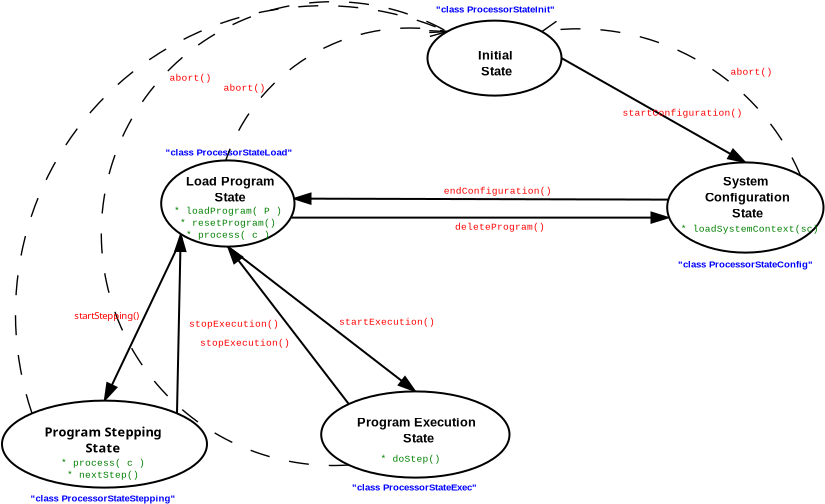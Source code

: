 <?xml version="1.0" encoding="UTF-8"?>
<dia:diagram xmlns:dia="http://www.lysator.liu.se/~alla/dia/">
  <dia:layer name="Background" visible="true">
    <dia:object type="Standard - Line" version="0" id="O0">
      <dia:attribute name="obj_pos">
        <dia:point val="27.4,4.025"/>
      </dia:attribute>
      <dia:attribute name="obj_bb">
        <dia:rectangle val="27.332,3.957;36.883,9.7"/>
      </dia:attribute>
      <dia:attribute name="conn_endpoints">
        <dia:point val="27.4,4.025"/>
        <dia:point val="36.593,9.24"/>
      </dia:attribute>
      <dia:attribute name="numcp">
        <dia:int val="1"/>
      </dia:attribute>
      <dia:attribute name="end_arrow">
        <dia:enum val="3"/>
      </dia:attribute>
      <dia:attribute name="end_arrow_length">
        <dia:real val="0.8"/>
      </dia:attribute>
      <dia:attribute name="end_arrow_width">
        <dia:real val="0.5"/>
      </dia:attribute>
      <dia:connections>
        <dia:connection handle="0" to="O1" connection="4"/>
        <dia:connection handle="1" to="O37" connection="1"/>
      </dia:connections>
    </dia:object>
    <dia:object type="Standard - Ellipse" version="0" id="O1">
      <dia:attribute name="obj_pos">
        <dia:point val="20.7,2.15"/>
      </dia:attribute>
      <dia:attribute name="obj_bb">
        <dia:rectangle val="20.65,2.1;27.45,5.95"/>
      </dia:attribute>
      <dia:attribute name="elem_corner">
        <dia:point val="20.7,2.15"/>
      </dia:attribute>
      <dia:attribute name="elem_width">
        <dia:real val="6.7"/>
      </dia:attribute>
      <dia:attribute name="elem_height">
        <dia:real val="3.75"/>
      </dia:attribute>
    </dia:object>
    <dia:object type="Standard - Text" version="0" id="O2">
      <dia:attribute name="obj_pos">
        <dia:point val="24.151,4.1"/>
      </dia:attribute>
      <dia:attribute name="obj_bb">
        <dia:rectangle val="23.326,3.5;24.976,5.3"/>
      </dia:attribute>
      <dia:attribute name="text">
        <dia:composite type="text">
          <dia:attribute name="string">
            <dia:string>#Initial 
State#</dia:string>
          </dia:attribute>
          <dia:attribute name="font">
            <dia:font family="arial" style="80" name="Helvetica-Bold"/>
          </dia:attribute>
          <dia:attribute name="height">
            <dia:real val="0.8"/>
          </dia:attribute>
          <dia:attribute name="pos">
            <dia:point val="24.151,4.1"/>
          </dia:attribute>
          <dia:attribute name="color">
            <dia:color val="#000000"/>
          </dia:attribute>
          <dia:attribute name="alignment">
            <dia:enum val="1"/>
          </dia:attribute>
        </dia:composite>
      </dia:attribute>
    </dia:object>
    <dia:object type="Standard - Line" version="0" id="O3">
      <dia:attribute name="obj_pos">
        <dia:point val="32.8,11.1"/>
      </dia:attribute>
      <dia:attribute name="obj_bb">
        <dia:rectangle val="13.949,10.55;32.85,11.55"/>
      </dia:attribute>
      <dia:attribute name="conn_endpoints">
        <dia:point val="32.8,11.1"/>
        <dia:point val="14,11.05"/>
      </dia:attribute>
      <dia:attribute name="numcp">
        <dia:int val="1"/>
      </dia:attribute>
      <dia:attribute name="end_arrow">
        <dia:enum val="3"/>
      </dia:attribute>
      <dia:attribute name="end_arrow_length">
        <dia:real val="0.8"/>
      </dia:attribute>
      <dia:attribute name="end_arrow_width">
        <dia:real val="0.5"/>
      </dia:attribute>
    </dia:object>
    <dia:object type="Standard - Line" version="0" id="O4">
      <dia:attribute name="obj_pos">
        <dia:point val="10.717,13.45"/>
      </dia:attribute>
      <dia:attribute name="obj_bb">
        <dia:rectangle val="10.647,13.38;20.438,21.116"/>
      </dia:attribute>
      <dia:attribute name="conn_endpoints">
        <dia:point val="10.717,13.45"/>
        <dia:point val="20.093,20.69"/>
      </dia:attribute>
      <dia:attribute name="numcp">
        <dia:int val="1"/>
      </dia:attribute>
      <dia:attribute name="end_arrow">
        <dia:enum val="3"/>
      </dia:attribute>
      <dia:attribute name="end_arrow_length">
        <dia:real val="0.8"/>
      </dia:attribute>
      <dia:attribute name="end_arrow_width">
        <dia:real val="0.5"/>
      </dia:attribute>
      <dia:connections>
        <dia:connection handle="0" to="O34" connection="6"/>
        <dia:connection handle="1" to="O26" connection="1"/>
      </dia:connections>
    </dia:object>
    <dia:object type="Standard - Text" version="0" id="O5">
      <dia:attribute name="obj_pos">
        <dia:point val="24.1,1.75"/>
      </dia:attribute>
      <dia:attribute name="obj_bb">
        <dia:rectangle val="21.175,1.25;27.025,2"/>
      </dia:attribute>
      <dia:attribute name="text">
        <dia:composite type="text">
          <dia:attribute name="string">
            <dia:string>#"class ProcessorStateInit"#</dia:string>
          </dia:attribute>
          <dia:attribute name="font">
            <dia:font family="arial" style="80" name="Helvetica-Bold"/>
          </dia:attribute>
          <dia:attribute name="height">
            <dia:real val="0.6"/>
          </dia:attribute>
          <dia:attribute name="pos">
            <dia:point val="24.1,1.75"/>
          </dia:attribute>
          <dia:attribute name="color">
            <dia:color val="#0000ff"/>
          </dia:attribute>
          <dia:attribute name="alignment">
            <dia:enum val="1"/>
          </dia:attribute>
        </dia:composite>
      </dia:attribute>
    </dia:object>
    <dia:object type="Standard - Text" version="0" id="O6">
      <dia:attribute name="obj_pos">
        <dia:point val="10.775,8.9"/>
      </dia:attribute>
      <dia:attribute name="obj_bb">
        <dia:rectangle val="7.65,8.384;13.916,9.182"/>
      </dia:attribute>
      <dia:attribute name="text">
        <dia:composite type="text">
          <dia:attribute name="string">
            <dia:string>#"class ProcessorStateLoad"#</dia:string>
          </dia:attribute>
          <dia:attribute name="font">
            <dia:font family="arial" style="80" name="Helvetica-Bold"/>
          </dia:attribute>
          <dia:attribute name="height">
            <dia:real val="0.6"/>
          </dia:attribute>
          <dia:attribute name="pos">
            <dia:point val="10.775,8.9"/>
          </dia:attribute>
          <dia:attribute name="color">
            <dia:color val="#0000ff"/>
          </dia:attribute>
          <dia:attribute name="alignment">
            <dia:enum val="1"/>
          </dia:attribute>
        </dia:composite>
      </dia:attribute>
    </dia:object>
    <dia:object type="Standard - Arc" version="0" id="O7">
      <dia:attribute name="obj_pos">
        <dia:point val="39.355,9.9"/>
      </dia:attribute>
      <dia:attribute name="obj_bb">
        <dia:rectangle val="25.999,2.525;39.403,9.948"/>
      </dia:attribute>
      <dia:attribute name="conn_endpoints">
        <dia:point val="39.355,9.9"/>
        <dia:point val="26.419,2.699"/>
      </dia:attribute>
      <dia:attribute name="curve_distance">
        <dia:real val="2.536"/>
      </dia:attribute>
      <dia:attribute name="line_width">
        <dia:real val="0.07"/>
      </dia:attribute>
      <dia:attribute name="line_style">
        <dia:enum val="1"/>
      </dia:attribute>
      <dia:attribute name="end_arrow">
        <dia:enum val="6"/>
      </dia:attribute>
      <dia:attribute name="end_arrow_length">
        <dia:real val="0.8"/>
      </dia:attribute>
      <dia:attribute name="end_arrow_width">
        <dia:real val="0.8"/>
      </dia:attribute>
      <dia:connections>
        <dia:connection handle="0" to="O37" connection="2"/>
        <dia:connection handle="1" to="O1" connection="2"/>
      </dia:connections>
    </dia:object>
    <dia:object type="Standard - Arc" version="0" id="O8">
      <dia:attribute name="obj_pos">
        <dia:point val="10.5,9.5"/>
      </dia:attribute>
      <dia:attribute name="obj_bb">
        <dia:rectangle val="10.452,2.486;22.127,9.548"/>
      </dia:attribute>
      <dia:attribute name="conn_endpoints">
        <dia:point val="10.5,9.5"/>
        <dia:point val="21.681,2.699"/>
      </dia:attribute>
      <dia:attribute name="curve_distance">
        <dia:real val="-2.531"/>
      </dia:attribute>
      <dia:attribute name="line_width">
        <dia:real val="0.07"/>
      </dia:attribute>
      <dia:attribute name="line_style">
        <dia:enum val="1"/>
      </dia:attribute>
      <dia:attribute name="end_arrow">
        <dia:enum val="6"/>
      </dia:attribute>
      <dia:attribute name="end_arrow_length">
        <dia:real val="0.8"/>
      </dia:attribute>
      <dia:attribute name="end_arrow_width">
        <dia:real val="0.8"/>
      </dia:attribute>
      <dia:connections>
        <dia:connection handle="1" to="O1" connection="0"/>
      </dia:connections>
    </dia:object>
    <dia:object type="Standard - Arc" version="0" id="O9">
      <dia:attribute name="obj_pos">
        <dia:point val="16.764,24.369"/>
      </dia:attribute>
      <dia:attribute name="obj_bb">
        <dia:rectangle val="4.355,1.169;22.469,24.43"/>
      </dia:attribute>
      <dia:attribute name="conn_endpoints">
        <dia:point val="16.764,24.369"/>
        <dia:point val="21.681,2.699"/>
      </dia:attribute>
      <dia:attribute name="curve_distance">
        <dia:real val="-14.914"/>
      </dia:attribute>
      <dia:attribute name="line_width">
        <dia:real val="0.07"/>
      </dia:attribute>
      <dia:attribute name="line_style">
        <dia:enum val="1"/>
      </dia:attribute>
      <dia:attribute name="end_arrow">
        <dia:enum val="6"/>
      </dia:attribute>
      <dia:attribute name="end_arrow_length">
        <dia:real val="0.8"/>
      </dia:attribute>
      <dia:attribute name="end_arrow_width">
        <dia:real val="0.8"/>
      </dia:attribute>
      <dia:connections>
        <dia:connection handle="0" to="O26" connection="5"/>
        <dia:connection handle="1" to="O1" connection="0"/>
      </dia:connections>
    </dia:object>
    <dia:object type="Standard - Text" version="0" id="O10">
      <dia:attribute name="obj_pos">
        <dia:point val="36.9,4.85"/>
      </dia:attribute>
      <dia:attribute name="obj_bb">
        <dia:rectangle val="36.025,4.4;37.775,5.2"/>
      </dia:attribute>
      <dia:attribute name="text">
        <dia:composite type="text">
          <dia:attribute name="string">
            <dia:string>#abort()#</dia:string>
          </dia:attribute>
          <dia:attribute name="font">
            <dia:font family="courier new" style="0" name="Courier"/>
          </dia:attribute>
          <dia:attribute name="height">
            <dia:real val="0.6"/>
          </dia:attribute>
          <dia:attribute name="pos">
            <dia:point val="36.9,4.85"/>
          </dia:attribute>
          <dia:attribute name="color">
            <dia:color val="#ff0000"/>
          </dia:attribute>
          <dia:attribute name="alignment">
            <dia:enum val="1"/>
          </dia:attribute>
        </dia:composite>
      </dia:attribute>
    </dia:object>
    <dia:object type="Standard - Text" version="0" id="O11">
      <dia:attribute name="obj_pos">
        <dia:point val="8.85,5.15"/>
      </dia:attribute>
      <dia:attribute name="obj_bb">
        <dia:rectangle val="7.975,4.7;9.725,5.5"/>
      </dia:attribute>
      <dia:attribute name="text">
        <dia:composite type="text">
          <dia:attribute name="string">
            <dia:string>#abort()#</dia:string>
          </dia:attribute>
          <dia:attribute name="font">
            <dia:font family="courier new" style="0" name="Courier"/>
          </dia:attribute>
          <dia:attribute name="height">
            <dia:real val="0.6"/>
          </dia:attribute>
          <dia:attribute name="pos">
            <dia:point val="8.85,5.15"/>
          </dia:attribute>
          <dia:attribute name="color">
            <dia:color val="#ff0000"/>
          </dia:attribute>
          <dia:attribute name="alignment">
            <dia:enum val="1"/>
          </dia:attribute>
        </dia:composite>
      </dia:attribute>
    </dia:object>
    <dia:object type="Standard - Text" version="0" id="O12">
      <dia:attribute name="obj_pos">
        <dia:point val="11.551,5.65"/>
      </dia:attribute>
      <dia:attribute name="obj_bb">
        <dia:rectangle val="10.676,5.2;12.426,6"/>
      </dia:attribute>
      <dia:attribute name="text">
        <dia:composite type="text">
          <dia:attribute name="string">
            <dia:string>#abort()#</dia:string>
          </dia:attribute>
          <dia:attribute name="font">
            <dia:font family="courier new" style="0" name="Courier"/>
          </dia:attribute>
          <dia:attribute name="height">
            <dia:real val="0.6"/>
          </dia:attribute>
          <dia:attribute name="pos">
            <dia:point val="11.551,5.65"/>
          </dia:attribute>
          <dia:attribute name="color">
            <dia:color val="#ff0000"/>
          </dia:attribute>
          <dia:attribute name="alignment">
            <dia:enum val="1"/>
          </dia:attribute>
        </dia:composite>
      </dia:attribute>
    </dia:object>
    <dia:object type="Standard - Text" version="0" id="O13">
      <dia:attribute name="obj_pos">
        <dia:point val="33.45,6.9"/>
      </dia:attribute>
      <dia:attribute name="obj_bb">
        <dia:rectangle val="30.95,6.45;35.95,7.25"/>
      </dia:attribute>
      <dia:attribute name="text">
        <dia:composite type="text">
          <dia:attribute name="string">
            <dia:string>#startConfiguration()#</dia:string>
          </dia:attribute>
          <dia:attribute name="font">
            <dia:font family="courier new" style="0" name="Courier"/>
          </dia:attribute>
          <dia:attribute name="height">
            <dia:real val="0.6"/>
          </dia:attribute>
          <dia:attribute name="pos">
            <dia:point val="33.45,6.9"/>
          </dia:attribute>
          <dia:attribute name="color">
            <dia:color val="#ff0000"/>
          </dia:attribute>
          <dia:attribute name="alignment">
            <dia:enum val="1"/>
          </dia:attribute>
        </dia:composite>
      </dia:attribute>
    </dia:object>
    <dia:object type="Standard - Text" version="0" id="O14">
      <dia:attribute name="obj_pos">
        <dia:point val="24.216,10.803"/>
      </dia:attribute>
      <dia:attribute name="obj_bb">
        <dia:rectangle val="21.966,10.353;26.466,11.153"/>
      </dia:attribute>
      <dia:attribute name="text">
        <dia:composite type="text">
          <dia:attribute name="string">
            <dia:string>#endConfiguration()#</dia:string>
          </dia:attribute>
          <dia:attribute name="font">
            <dia:font family="courier new" style="0" name="Courier"/>
          </dia:attribute>
          <dia:attribute name="height">
            <dia:real val="0.6"/>
          </dia:attribute>
          <dia:attribute name="pos">
            <dia:point val="24.216,10.803"/>
          </dia:attribute>
          <dia:attribute name="color">
            <dia:color val="#ff0000"/>
          </dia:attribute>
          <dia:attribute name="alignment">
            <dia:enum val="1"/>
          </dia:attribute>
        </dia:composite>
      </dia:attribute>
    </dia:object>
    <dia:object type="Standard - Text" version="0" id="O15">
      <dia:attribute name="obj_pos">
        <dia:point val="15.675,17.35"/>
      </dia:attribute>
      <dia:attribute name="obj_bb">
        <dia:rectangle val="15.675,16.884;20.191,17.733"/>
      </dia:attribute>
      <dia:attribute name="text">
        <dia:composite type="text">
          <dia:attribute name="string">
            <dia:string>#  startExecution()#</dia:string>
          </dia:attribute>
          <dia:attribute name="font">
            <dia:font family="courier new" style="0" name="Courier"/>
          </dia:attribute>
          <dia:attribute name="height">
            <dia:real val="0.6"/>
          </dia:attribute>
          <dia:attribute name="pos">
            <dia:point val="15.675,17.35"/>
          </dia:attribute>
          <dia:attribute name="color">
            <dia:color val="#ff0000"/>
          </dia:attribute>
          <dia:attribute name="alignment">
            <dia:enum val="0"/>
          </dia:attribute>
        </dia:composite>
      </dia:attribute>
    </dia:object>
    <dia:object type="Standard - Line" version="0" id="O16">
      <dia:attribute name="obj_pos">
        <dia:point val="16.764,21.321"/>
      </dia:attribute>
      <dia:attribute name="obj_bb">
        <dia:rectangle val="10.29,13.106;16.834,21.391"/>
      </dia:attribute>
      <dia:attribute name="conn_endpoints">
        <dia:point val="16.764,21.321"/>
        <dia:point val="10.717,13.45"/>
      </dia:attribute>
      <dia:attribute name="numcp">
        <dia:int val="1"/>
      </dia:attribute>
      <dia:attribute name="end_arrow">
        <dia:enum val="3"/>
      </dia:attribute>
      <dia:attribute name="end_arrow_length">
        <dia:real val="0.8"/>
      </dia:attribute>
      <dia:attribute name="end_arrow_width">
        <dia:real val="0.5"/>
      </dia:attribute>
      <dia:connections>
        <dia:connection handle="0" to="O26" connection="0"/>
        <dia:connection handle="1" to="O34" connection="6"/>
      </dia:connections>
    </dia:object>
    <dia:object type="Standard - Text" version="0" id="O17">
      <dia:attribute name="obj_pos">
        <dia:point val="14.425,18.4"/>
      </dia:attribute>
      <dia:attribute name="obj_bb">
        <dia:rectangle val="10.175,17.934;14.441,18.782"/>
      </dia:attribute>
      <dia:attribute name="text">
        <dia:composite type="text">
          <dia:attribute name="string">
            <dia:string>#stopExecution()  #</dia:string>
          </dia:attribute>
          <dia:attribute name="font">
            <dia:font family="courier new" style="0" name="Courier"/>
          </dia:attribute>
          <dia:attribute name="height">
            <dia:real val="0.6"/>
          </dia:attribute>
          <dia:attribute name="pos">
            <dia:point val="14.425,18.4"/>
          </dia:attribute>
          <dia:attribute name="color">
            <dia:color val="#ff0000"/>
          </dia:attribute>
          <dia:attribute name="alignment">
            <dia:enum val="2"/>
          </dia:attribute>
        </dia:composite>
      </dia:attribute>
    </dia:object>
    <dia:object type="Standard - Line" version="0" id="O18">
      <dia:attribute name="obj_pos">
        <dia:point val="13.9,12"/>
      </dia:attribute>
      <dia:attribute name="obj_bb">
        <dia:rectangle val="13.85,11.5;32.8,12.5"/>
      </dia:attribute>
      <dia:attribute name="conn_endpoints">
        <dia:point val="13.9,12"/>
        <dia:point val="32.75,12"/>
      </dia:attribute>
      <dia:attribute name="numcp">
        <dia:int val="1"/>
      </dia:attribute>
      <dia:attribute name="end_arrow">
        <dia:enum val="3"/>
      </dia:attribute>
      <dia:attribute name="end_arrow_length">
        <dia:real val="0.8"/>
      </dia:attribute>
      <dia:attribute name="end_arrow_width">
        <dia:real val="0.5"/>
      </dia:attribute>
    </dia:object>
    <dia:object type="Standard - Text" version="0" id="O19">
      <dia:attribute name="obj_pos">
        <dia:point val="24.325,12.6"/>
      </dia:attribute>
      <dia:attribute name="obj_bb">
        <dia:rectangle val="22.45,12.134;26.216,12.982"/>
      </dia:attribute>
      <dia:attribute name="text">
        <dia:composite type="text">
          <dia:attribute name="string">
            <dia:string>#deleteProgram()#</dia:string>
          </dia:attribute>
          <dia:attribute name="font">
            <dia:font family="courier new" style="0" name="Courier"/>
          </dia:attribute>
          <dia:attribute name="height">
            <dia:real val="0.6"/>
          </dia:attribute>
          <dia:attribute name="pos">
            <dia:point val="24.325,12.6"/>
          </dia:attribute>
          <dia:attribute name="color">
            <dia:color val="#ff0000"/>
          </dia:attribute>
          <dia:attribute name="alignment">
            <dia:enum val="1"/>
          </dia:attribute>
        </dia:composite>
      </dia:attribute>
    </dia:object>
    <dia:object type="Standard - Text" version="0" id="O20">
      <dia:attribute name="obj_pos">
        <dia:point val="36.596,14.5"/>
      </dia:attribute>
      <dia:attribute name="obj_bb">
        <dia:rectangle val="33.272,13.984;39.938,14.783"/>
      </dia:attribute>
      <dia:attribute name="text">
        <dia:composite type="text">
          <dia:attribute name="string">
            <dia:string>#"class ProcessorStateConfig"#</dia:string>
          </dia:attribute>
          <dia:attribute name="font">
            <dia:font family="arial" style="80" name="Helvetica-Bold"/>
          </dia:attribute>
          <dia:attribute name="height">
            <dia:real val="0.6"/>
          </dia:attribute>
          <dia:attribute name="pos">
            <dia:point val="36.596,14.5"/>
          </dia:attribute>
          <dia:attribute name="color">
            <dia:color val="#0000ff"/>
          </dia:attribute>
          <dia:attribute name="alignment">
            <dia:enum val="1"/>
          </dia:attribute>
        </dia:composite>
      </dia:attribute>
    </dia:object>
    <dia:object type="Standard - Line" version="0" id="O21">
      <dia:attribute name="obj_pos">
        <dia:point val="8.425,13"/>
      </dia:attribute>
      <dia:attribute name="obj_bb">
        <dia:rectangle val="4.077,12.933;8.492,21.41"/>
      </dia:attribute>
      <dia:attribute name="conn_endpoints">
        <dia:point val="8.425,13"/>
        <dia:point val="4.55,21.15"/>
      </dia:attribute>
      <dia:attribute name="numcp">
        <dia:int val="1"/>
      </dia:attribute>
      <dia:attribute name="end_arrow">
        <dia:enum val="3"/>
      </dia:attribute>
      <dia:attribute name="end_arrow_length">
        <dia:real val="0.8"/>
      </dia:attribute>
      <dia:attribute name="end_arrow_width">
        <dia:real val="0.5"/>
      </dia:attribute>
      <dia:connections>
        <dia:connection handle="1" to="O30" connection="1"/>
      </dia:connections>
    </dia:object>
    <dia:object type="Standard - Text" version="0" id="O22">
      <dia:attribute name="obj_pos">
        <dia:point val="6.487,17.075"/>
      </dia:attribute>
      <dia:attribute name="obj_bb">
        <dia:rectangle val="6.465,16.352;6.487,17.42"/>
      </dia:attribute>
      <dia:attribute name="text">
        <dia:composite type="text">
          <dia:attribute name="string">
            <dia:string>##</dia:string>
          </dia:attribute>
          <dia:attribute name="font">
            <dia:font family="sans" style="0" name="Helvetica"/>
          </dia:attribute>
          <dia:attribute name="height">
            <dia:real val="0.8"/>
          </dia:attribute>
          <dia:attribute name="pos">
            <dia:point val="6.487,17.075"/>
          </dia:attribute>
          <dia:attribute name="color">
            <dia:color val="#000000"/>
          </dia:attribute>
          <dia:attribute name="alignment">
            <dia:enum val="0"/>
          </dia:attribute>
        </dia:composite>
      </dia:attribute>
      <dia:connections>
        <dia:connection handle="0" to="O21" connection="0"/>
      </dia:connections>
    </dia:object>
    <dia:object type="Standard - Text" version="0" id="O23">
      <dia:attribute name="obj_pos">
        <dia:point val="6.487,17.075"/>
      </dia:attribute>
      <dia:attribute name="obj_bb">
        <dia:rectangle val="2.388,16.508;6.505,17.31"/>
      </dia:attribute>
      <dia:attribute name="text">
        <dia:composite type="text">
          <dia:attribute name="string">
            <dia:string>#startStepping()  #</dia:string>
          </dia:attribute>
          <dia:attribute name="font">
            <dia:font family="sans" style="0" name="Helvetica"/>
          </dia:attribute>
          <dia:attribute name="height">
            <dia:real val="0.6"/>
          </dia:attribute>
          <dia:attribute name="pos">
            <dia:point val="6.487,17.075"/>
          </dia:attribute>
          <dia:attribute name="color">
            <dia:color val="#ff0000"/>
          </dia:attribute>
          <dia:attribute name="alignment">
            <dia:enum val="2"/>
          </dia:attribute>
        </dia:composite>
      </dia:attribute>
      <dia:connections>
        <dia:connection handle="0" to="O21" connection="0"/>
      </dia:connections>
    </dia:object>
    <dia:object type="Standard - Line" version="0" id="O24">
      <dia:attribute name="obj_pos">
        <dia:point val="8.174,21.787"/>
      </dia:attribute>
      <dia:attribute name="obj_bb">
        <dia:rectangle val="7.86,12.758;8.862,21.838"/>
      </dia:attribute>
      <dia:attribute name="conn_endpoints">
        <dia:point val="8.174,21.787"/>
        <dia:point val="8.361,12.819"/>
      </dia:attribute>
      <dia:attribute name="numcp">
        <dia:int val="1"/>
      </dia:attribute>
      <dia:attribute name="end_arrow">
        <dia:enum val="3"/>
      </dia:attribute>
      <dia:attribute name="end_arrow_length">
        <dia:real val="0.8"/>
      </dia:attribute>
      <dia:attribute name="end_arrow_width">
        <dia:real val="0.5"/>
      </dia:attribute>
      <dia:connections>
        <dia:connection handle="0" to="O30" connection="2"/>
        <dia:connection handle="1" to="O34" connection="5"/>
      </dia:connections>
    </dia:object>
    <dia:object type="Standard - Text" version="0" id="O25">
      <dia:attribute name="obj_pos">
        <dia:point val="8.175,17.45"/>
      </dia:attribute>
      <dia:attribute name="obj_bb">
        <dia:rectangle val="8.175,16.984;12.941,17.832"/>
      </dia:attribute>
      <dia:attribute name="text">
        <dia:composite type="text">
          <dia:attribute name="string">
            <dia:string>#  stopExecution()  #</dia:string>
          </dia:attribute>
          <dia:attribute name="font">
            <dia:font family="courier new" style="0" name="Courier"/>
          </dia:attribute>
          <dia:attribute name="height">
            <dia:real val="0.6"/>
          </dia:attribute>
          <dia:attribute name="pos">
            <dia:point val="8.175,17.45"/>
          </dia:attribute>
          <dia:attribute name="color">
            <dia:color val="#ff0000"/>
          </dia:attribute>
          <dia:attribute name="alignment">
            <dia:enum val="0"/>
          </dia:attribute>
        </dia:composite>
      </dia:attribute>
    </dia:object>
    <dia:group>
      <dia:object type="Standard - Ellipse" version="0" id="O26">
        <dia:attribute name="obj_pos">
          <dia:point val="15.385,20.69"/>
        </dia:attribute>
        <dia:attribute name="obj_bb">
          <dia:rectangle val="15.335,20.64;24.85,25.05"/>
        </dia:attribute>
        <dia:attribute name="elem_corner">
          <dia:point val="15.385,20.69"/>
        </dia:attribute>
        <dia:attribute name="elem_width">
          <dia:real val="9.415"/>
        </dia:attribute>
        <dia:attribute name="elem_height">
          <dia:real val="4.31"/>
        </dia:attribute>
      </dia:object>
      <dia:object type="Standard - Text" version="0" id="O27">
        <dia:attribute name="obj_pos">
          <dia:point val="20.25,22.45"/>
        </dia:attribute>
        <dia:attribute name="obj_bb">
          <dia:rectangle val="17.45,21.85;23.05,23.65"/>
        </dia:attribute>
        <dia:attribute name="text">
          <dia:composite type="text">
            <dia:attribute name="string">
              <dia:string>#Program Execution 
State#</dia:string>
            </dia:attribute>
            <dia:attribute name="font">
              <dia:font family="arial" style="80" name="Helvetica-Bold"/>
            </dia:attribute>
            <dia:attribute name="height">
              <dia:real val="0.8"/>
            </dia:attribute>
            <dia:attribute name="pos">
              <dia:point val="20.25,22.45"/>
            </dia:attribute>
            <dia:attribute name="color">
              <dia:color val="#000000"/>
            </dia:attribute>
            <dia:attribute name="alignment">
              <dia:enum val="1"/>
            </dia:attribute>
          </dia:composite>
        </dia:attribute>
      </dia:object>
      <dia:object type="Standard - Text" version="0" id="O28">
        <dia:attribute name="obj_pos">
          <dia:point val="20.051,25.65"/>
        </dia:attribute>
        <dia:attribute name="obj_bb">
          <dia:rectangle val="16.976,25.15;23.126,25.9"/>
        </dia:attribute>
        <dia:attribute name="text">
          <dia:composite type="text">
            <dia:attribute name="string">
              <dia:string>#"class ProcessorStateExec"#</dia:string>
            </dia:attribute>
            <dia:attribute name="font">
              <dia:font family="arial" style="80" name="Helvetica-Bold"/>
            </dia:attribute>
            <dia:attribute name="height">
              <dia:real val="0.6"/>
            </dia:attribute>
            <dia:attribute name="pos">
              <dia:point val="20.051,25.65"/>
            </dia:attribute>
            <dia:attribute name="color">
              <dia:color val="#0000ff"/>
            </dia:attribute>
            <dia:attribute name="alignment">
              <dia:enum val="1"/>
            </dia:attribute>
          </dia:composite>
        </dia:attribute>
      </dia:object>
      <dia:object type="Standard - Text" version="0" id="O29">
        <dia:attribute name="obj_pos">
          <dia:point val="19.85,24.2"/>
        </dia:attribute>
        <dia:attribute name="obj_bb">
          <dia:rectangle val="18.6,23.75;21.1,24.55"/>
        </dia:attribute>
        <dia:attribute name="text">
          <dia:composite type="text">
            <dia:attribute name="string">
              <dia:string>#* doStep()#</dia:string>
            </dia:attribute>
            <dia:attribute name="font">
              <dia:font family="courier new" style="0" name="Courier"/>
            </dia:attribute>
            <dia:attribute name="height">
              <dia:real val="0.6"/>
            </dia:attribute>
            <dia:attribute name="pos">
              <dia:point val="19.85,24.2"/>
            </dia:attribute>
            <dia:attribute name="color">
              <dia:color val="#007f00"/>
            </dia:attribute>
            <dia:attribute name="alignment">
              <dia:enum val="1"/>
            </dia:attribute>
          </dia:composite>
        </dia:attribute>
      </dia:object>
    </dia:group>
    <dia:group>
      <dia:object type="Standard - Ellipse" version="0" id="O30">
        <dia:attribute name="obj_pos">
          <dia:point val="-0.575,21.15"/>
        </dia:attribute>
        <dia:attribute name="obj_bb">
          <dia:rectangle val="-0.625,21.1;9.725,25.55"/>
        </dia:attribute>
        <dia:attribute name="elem_corner">
          <dia:point val="-0.575,21.15"/>
        </dia:attribute>
        <dia:attribute name="elem_width">
          <dia:real val="10.25"/>
        </dia:attribute>
        <dia:attribute name="elem_height">
          <dia:real val="4.35"/>
        </dia:attribute>
      </dia:object>
      <dia:object type="Standard - Text" version="0" id="O31">
        <dia:attribute name="obj_pos">
          <dia:point val="4.475,22.95"/>
        </dia:attribute>
        <dia:attribute name="obj_bb">
          <dia:rectangle val="1.5,22.25;7.45,24.05"/>
        </dia:attribute>
        <dia:attribute name="text">
          <dia:composite type="text">
            <dia:attribute name="string">
              <dia:string>#Program Stepping
State#</dia:string>
            </dia:attribute>
            <dia:attribute name="font">
              <dia:font family="sans" style="80" name="Helvetica"/>
            </dia:attribute>
            <dia:attribute name="height">
              <dia:real val="0.8"/>
            </dia:attribute>
            <dia:attribute name="pos">
              <dia:point val="4.475,22.95"/>
            </dia:attribute>
            <dia:attribute name="color">
              <dia:color val="#000000"/>
            </dia:attribute>
            <dia:attribute name="alignment">
              <dia:enum val="1"/>
            </dia:attribute>
          </dia:composite>
        </dia:attribute>
      </dia:object>
      <dia:object type="Standard - Text" version="0" id="O32">
        <dia:attribute name="obj_pos">
          <dia:point val="4.475,24.4"/>
        </dia:attribute>
        <dia:attribute name="obj_bb">
          <dia:rectangle val="2.725,23.934;6.241,25.383"/>
        </dia:attribute>
        <dia:attribute name="text">
          <dia:composite type="text">
            <dia:attribute name="string">
              <dia:string>#* process( c )
* nextStep()#</dia:string>
            </dia:attribute>
            <dia:attribute name="font">
              <dia:font family="courier new" style="0" name="Courier"/>
            </dia:attribute>
            <dia:attribute name="height">
              <dia:real val="0.6"/>
            </dia:attribute>
            <dia:attribute name="pos">
              <dia:point val="4.475,24.4"/>
            </dia:attribute>
            <dia:attribute name="color">
              <dia:color val="#007f00"/>
            </dia:attribute>
            <dia:attribute name="alignment">
              <dia:enum val="1"/>
            </dia:attribute>
          </dia:composite>
        </dia:attribute>
      </dia:object>
      <dia:object type="Standard - Text" version="0" id="O33">
        <dia:attribute name="obj_pos">
          <dia:point val="4.475,26.2"/>
        </dia:attribute>
        <dia:attribute name="obj_bb">
          <dia:rectangle val="0.9,25.684;8.066,26.483"/>
        </dia:attribute>
        <dia:attribute name="text">
          <dia:composite type="text">
            <dia:attribute name="string">
              <dia:string>#"class ProcessorStateStepping"#</dia:string>
            </dia:attribute>
            <dia:attribute name="font">
              <dia:font family="arial" style="80" name="Helvetica-Bold"/>
            </dia:attribute>
            <dia:attribute name="height">
              <dia:real val="0.6"/>
            </dia:attribute>
            <dia:attribute name="pos">
              <dia:point val="4.475,26.2"/>
            </dia:attribute>
            <dia:attribute name="color">
              <dia:color val="#0000ff"/>
            </dia:attribute>
            <dia:attribute name="alignment">
              <dia:enum val="1"/>
            </dia:attribute>
          </dia:composite>
        </dia:attribute>
      </dia:object>
    </dia:group>
    <dia:group>
      <dia:object type="Standard - Ellipse" version="0" id="O34">
        <dia:attribute name="obj_pos">
          <dia:point val="7.385,9.14"/>
        </dia:attribute>
        <dia:attribute name="obj_bb">
          <dia:rectangle val="7.335,9.09;14.1,13.5"/>
        </dia:attribute>
        <dia:attribute name="elem_corner">
          <dia:point val="7.385,9.14"/>
        </dia:attribute>
        <dia:attribute name="elem_width">
          <dia:real val="6.665"/>
        </dia:attribute>
        <dia:attribute name="elem_height">
          <dia:real val="4.31"/>
        </dia:attribute>
      </dia:object>
      <dia:object type="Standard - Text" version="0" id="O35">
        <dia:attribute name="obj_pos">
          <dia:point val="10.825,10.4"/>
        </dia:attribute>
        <dia:attribute name="obj_bb">
          <dia:rectangle val="8.8,9.78;12.87,11.64"/>
        </dia:attribute>
        <dia:attribute name="text">
          <dia:composite type="text">
            <dia:attribute name="string">
              <dia:string>#Load Program
State#</dia:string>
            </dia:attribute>
            <dia:attribute name="font">
              <dia:font family="arial" style="80" name="Helvetica-Bold"/>
            </dia:attribute>
            <dia:attribute name="height">
              <dia:real val="0.8"/>
            </dia:attribute>
            <dia:attribute name="pos">
              <dia:point val="10.825,10.4"/>
            </dia:attribute>
            <dia:attribute name="color">
              <dia:color val="#000000"/>
            </dia:attribute>
            <dia:attribute name="alignment">
              <dia:enum val="1"/>
            </dia:attribute>
          </dia:composite>
        </dia:attribute>
      </dia:object>
      <dia:object type="Standard - Text" version="0" id="O36">
        <dia:attribute name="obj_pos">
          <dia:point val="10.725,11.8"/>
        </dia:attribute>
        <dia:attribute name="obj_bb">
          <dia:rectangle val="8.475,11.334;12.991,13.383"/>
        </dia:attribute>
        <dia:attribute name="text">
          <dia:composite type="text">
            <dia:attribute name="string">
              <dia:string>#* loadProgram( P )
* resetProgram()
* process( c )#</dia:string>
            </dia:attribute>
            <dia:attribute name="font">
              <dia:font family="courier new" style="0" name="Courier"/>
            </dia:attribute>
            <dia:attribute name="height">
              <dia:real val="0.6"/>
            </dia:attribute>
            <dia:attribute name="pos">
              <dia:point val="10.725,11.8"/>
            </dia:attribute>
            <dia:attribute name="color">
              <dia:color val="#007f00"/>
            </dia:attribute>
            <dia:attribute name="alignment">
              <dia:enum val="1"/>
            </dia:attribute>
          </dia:composite>
        </dia:attribute>
      </dia:object>
    </dia:group>
    <dia:group>
      <dia:object type="Standard - Ellipse" version="0" id="O37">
        <dia:attribute name="obj_pos">
          <dia:point val="32.685,9.24"/>
        </dia:attribute>
        <dia:attribute name="obj_bb">
          <dia:rectangle val="32.635,9.19;40.55,13.8"/>
        </dia:attribute>
        <dia:attribute name="elem_corner">
          <dia:point val="32.685,9.24"/>
        </dia:attribute>
        <dia:attribute name="elem_width">
          <dia:real val="7.815"/>
        </dia:attribute>
        <dia:attribute name="elem_height">
          <dia:real val="4.51"/>
        </dia:attribute>
      </dia:object>
      <dia:object type="Standard - Text" version="0" id="O38">
        <dia:attribute name="obj_pos">
          <dia:point val="36.7,10.4"/>
        </dia:attribute>
        <dia:attribute name="obj_bb">
          <dia:rectangle val="34.8,9.8;38.6,12.4"/>
        </dia:attribute>
        <dia:attribute name="text">
          <dia:composite type="text">
            <dia:attribute name="string">
              <dia:string>#System 
Configuration
State#</dia:string>
            </dia:attribute>
            <dia:attribute name="font">
              <dia:font family="arial" style="80" name="Helvetica-Bold"/>
            </dia:attribute>
            <dia:attribute name="height">
              <dia:real val="0.8"/>
            </dia:attribute>
            <dia:attribute name="pos">
              <dia:point val="36.7,10.4"/>
            </dia:attribute>
            <dia:attribute name="color">
              <dia:color val="#000000"/>
            </dia:attribute>
            <dia:attribute name="alignment">
              <dia:enum val="1"/>
            </dia:attribute>
          </dia:composite>
        </dia:attribute>
      </dia:object>
      <dia:object type="Standard - Text" version="0" id="O39">
        <dia:attribute name="obj_pos">
          <dia:point val="36.816,12.703"/>
        </dia:attribute>
        <dia:attribute name="obj_bb">
          <dia:rectangle val="33.941,12.253;39.691,13.053"/>
        </dia:attribute>
        <dia:attribute name="text">
          <dia:composite type="text">
            <dia:attribute name="string">
              <dia:string>#* loadSystemContext(sc)#</dia:string>
            </dia:attribute>
            <dia:attribute name="font">
              <dia:font family="courier new" style="0" name="Courier"/>
            </dia:attribute>
            <dia:attribute name="height">
              <dia:real val="0.6"/>
            </dia:attribute>
            <dia:attribute name="pos">
              <dia:point val="36.816,12.703"/>
            </dia:attribute>
            <dia:attribute name="color">
              <dia:color val="#007f00"/>
            </dia:attribute>
            <dia:attribute name="alignment">
              <dia:enum val="1"/>
            </dia:attribute>
          </dia:composite>
        </dia:attribute>
      </dia:object>
    </dia:group>
    <dia:object type="Standard - Arc" version="0" id="O40">
      <dia:attribute name="obj_pos">
        <dia:point val="0.926,21.787"/>
      </dia:attribute>
      <dia:attribute name="obj_bb">
        <dia:rectangle val="0.065,1.371;22.248,21.837"/>
      </dia:attribute>
      <dia:attribute name="conn_endpoints">
        <dia:point val="0.926,21.787"/>
        <dia:point val="21.681,2.699"/>
      </dia:attribute>
      <dia:attribute name="curve_distance">
        <dia:real val="-9.2"/>
      </dia:attribute>
      <dia:attribute name="line_width">
        <dia:real val="0.07"/>
      </dia:attribute>
      <dia:attribute name="line_style">
        <dia:enum val="1"/>
      </dia:attribute>
      <dia:attribute name="end_arrow">
        <dia:enum val="6"/>
      </dia:attribute>
      <dia:attribute name="end_arrow_length">
        <dia:real val="0.8"/>
      </dia:attribute>
      <dia:attribute name="end_arrow_width">
        <dia:real val="0.8"/>
      </dia:attribute>
      <dia:connections>
        <dia:connection handle="0" to="O30" connection="0"/>
        <dia:connection handle="1" to="O1" connection="0"/>
      </dia:connections>
    </dia:object>
  </dia:layer>
</dia:diagram>
